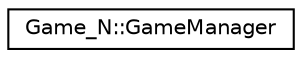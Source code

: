 digraph "Graphical Class Hierarchy"
{
 // LATEX_PDF_SIZE
  edge [fontname="Helvetica",fontsize="10",labelfontname="Helvetica",labelfontsize="10"];
  node [fontname="Helvetica",fontsize="10",shape=record];
  rankdir="LR";
  Node0 [label="Game_N::GameManager",height=0.2,width=0.4,color="black", fillcolor="white", style="filled",URL="$classGame__N_1_1GameManager.html",tooltip=" "];
}
